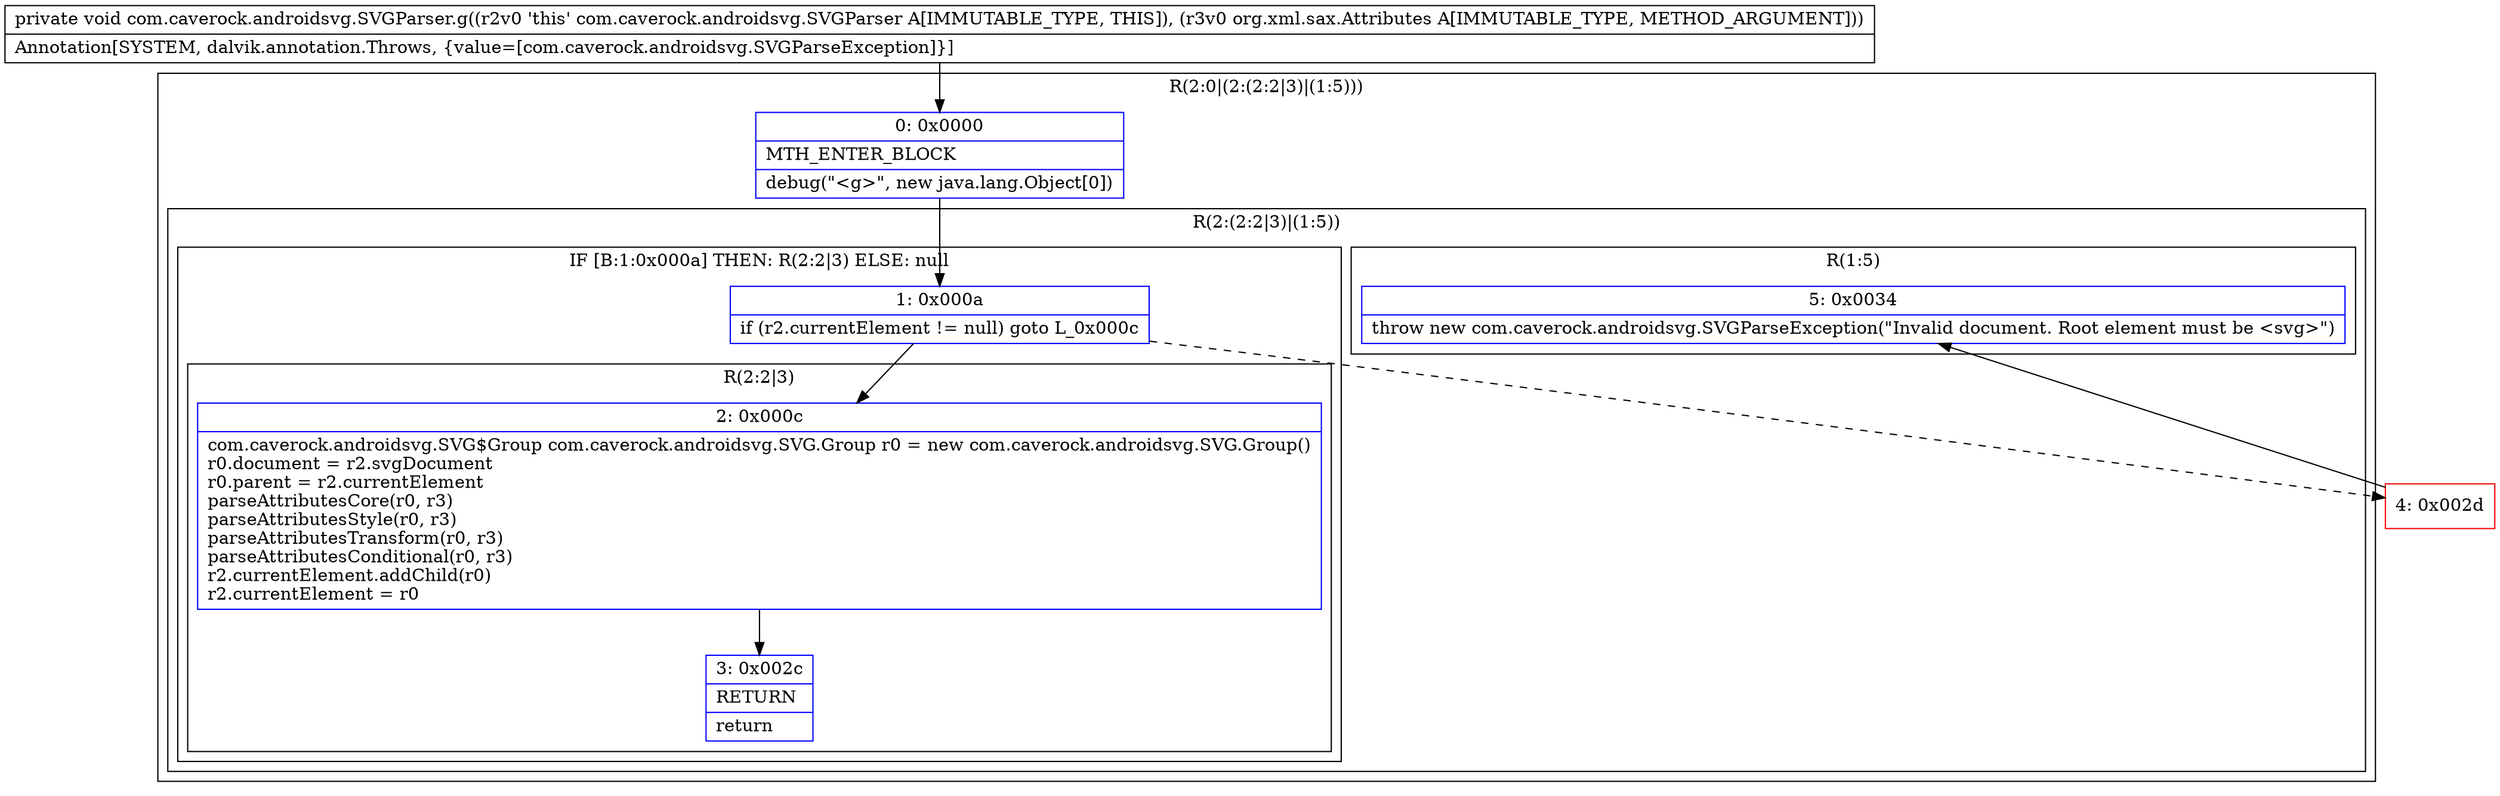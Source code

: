 digraph "CFG forcom.caverock.androidsvg.SVGParser.g(Lorg\/xml\/sax\/Attributes;)V" {
subgraph cluster_Region_216668223 {
label = "R(2:0|(2:(2:2|3)|(1:5)))";
node [shape=record,color=blue];
Node_0 [shape=record,label="{0\:\ 0x0000|MTH_ENTER_BLOCK\l|debug(\"\<g\>\", new java.lang.Object[0])\l}"];
subgraph cluster_Region_725415949 {
label = "R(2:(2:2|3)|(1:5))";
node [shape=record,color=blue];
subgraph cluster_IfRegion_1933201595 {
label = "IF [B:1:0x000a] THEN: R(2:2|3) ELSE: null";
node [shape=record,color=blue];
Node_1 [shape=record,label="{1\:\ 0x000a|if (r2.currentElement != null) goto L_0x000c\l}"];
subgraph cluster_Region_1526033834 {
label = "R(2:2|3)";
node [shape=record,color=blue];
Node_2 [shape=record,label="{2\:\ 0x000c|com.caverock.androidsvg.SVG$Group com.caverock.androidsvg.SVG.Group r0 = new com.caverock.androidsvg.SVG.Group()\lr0.document = r2.svgDocument\lr0.parent = r2.currentElement\lparseAttributesCore(r0, r3)\lparseAttributesStyle(r0, r3)\lparseAttributesTransform(r0, r3)\lparseAttributesConditional(r0, r3)\lr2.currentElement.addChild(r0)\lr2.currentElement = r0\l}"];
Node_3 [shape=record,label="{3\:\ 0x002c|RETURN\l|return\l}"];
}
}
subgraph cluster_Region_2005941 {
label = "R(1:5)";
node [shape=record,color=blue];
Node_5 [shape=record,label="{5\:\ 0x0034|throw new com.caverock.androidsvg.SVGParseException(\"Invalid document. Root element must be \<svg\>\")\l}"];
}
}
}
Node_4 [shape=record,color=red,label="{4\:\ 0x002d}"];
MethodNode[shape=record,label="{private void com.caverock.androidsvg.SVGParser.g((r2v0 'this' com.caverock.androidsvg.SVGParser A[IMMUTABLE_TYPE, THIS]), (r3v0 org.xml.sax.Attributes A[IMMUTABLE_TYPE, METHOD_ARGUMENT]))  | Annotation[SYSTEM, dalvik.annotation.Throws, \{value=[com.caverock.androidsvg.SVGParseException]\}]\l}"];
MethodNode -> Node_0;
Node_0 -> Node_1;
Node_1 -> Node_2;
Node_1 -> Node_4[style=dashed];
Node_2 -> Node_3;
Node_4 -> Node_5;
}

